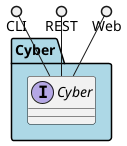 @startuml



package "Cyber" #lightblue {

    interface "Cyber" as i {
    
    }
}

CLI ()-- i
REST ()-- i
Web ()-- i

package "Cyber" #lightblue {
    
}



@enduml
